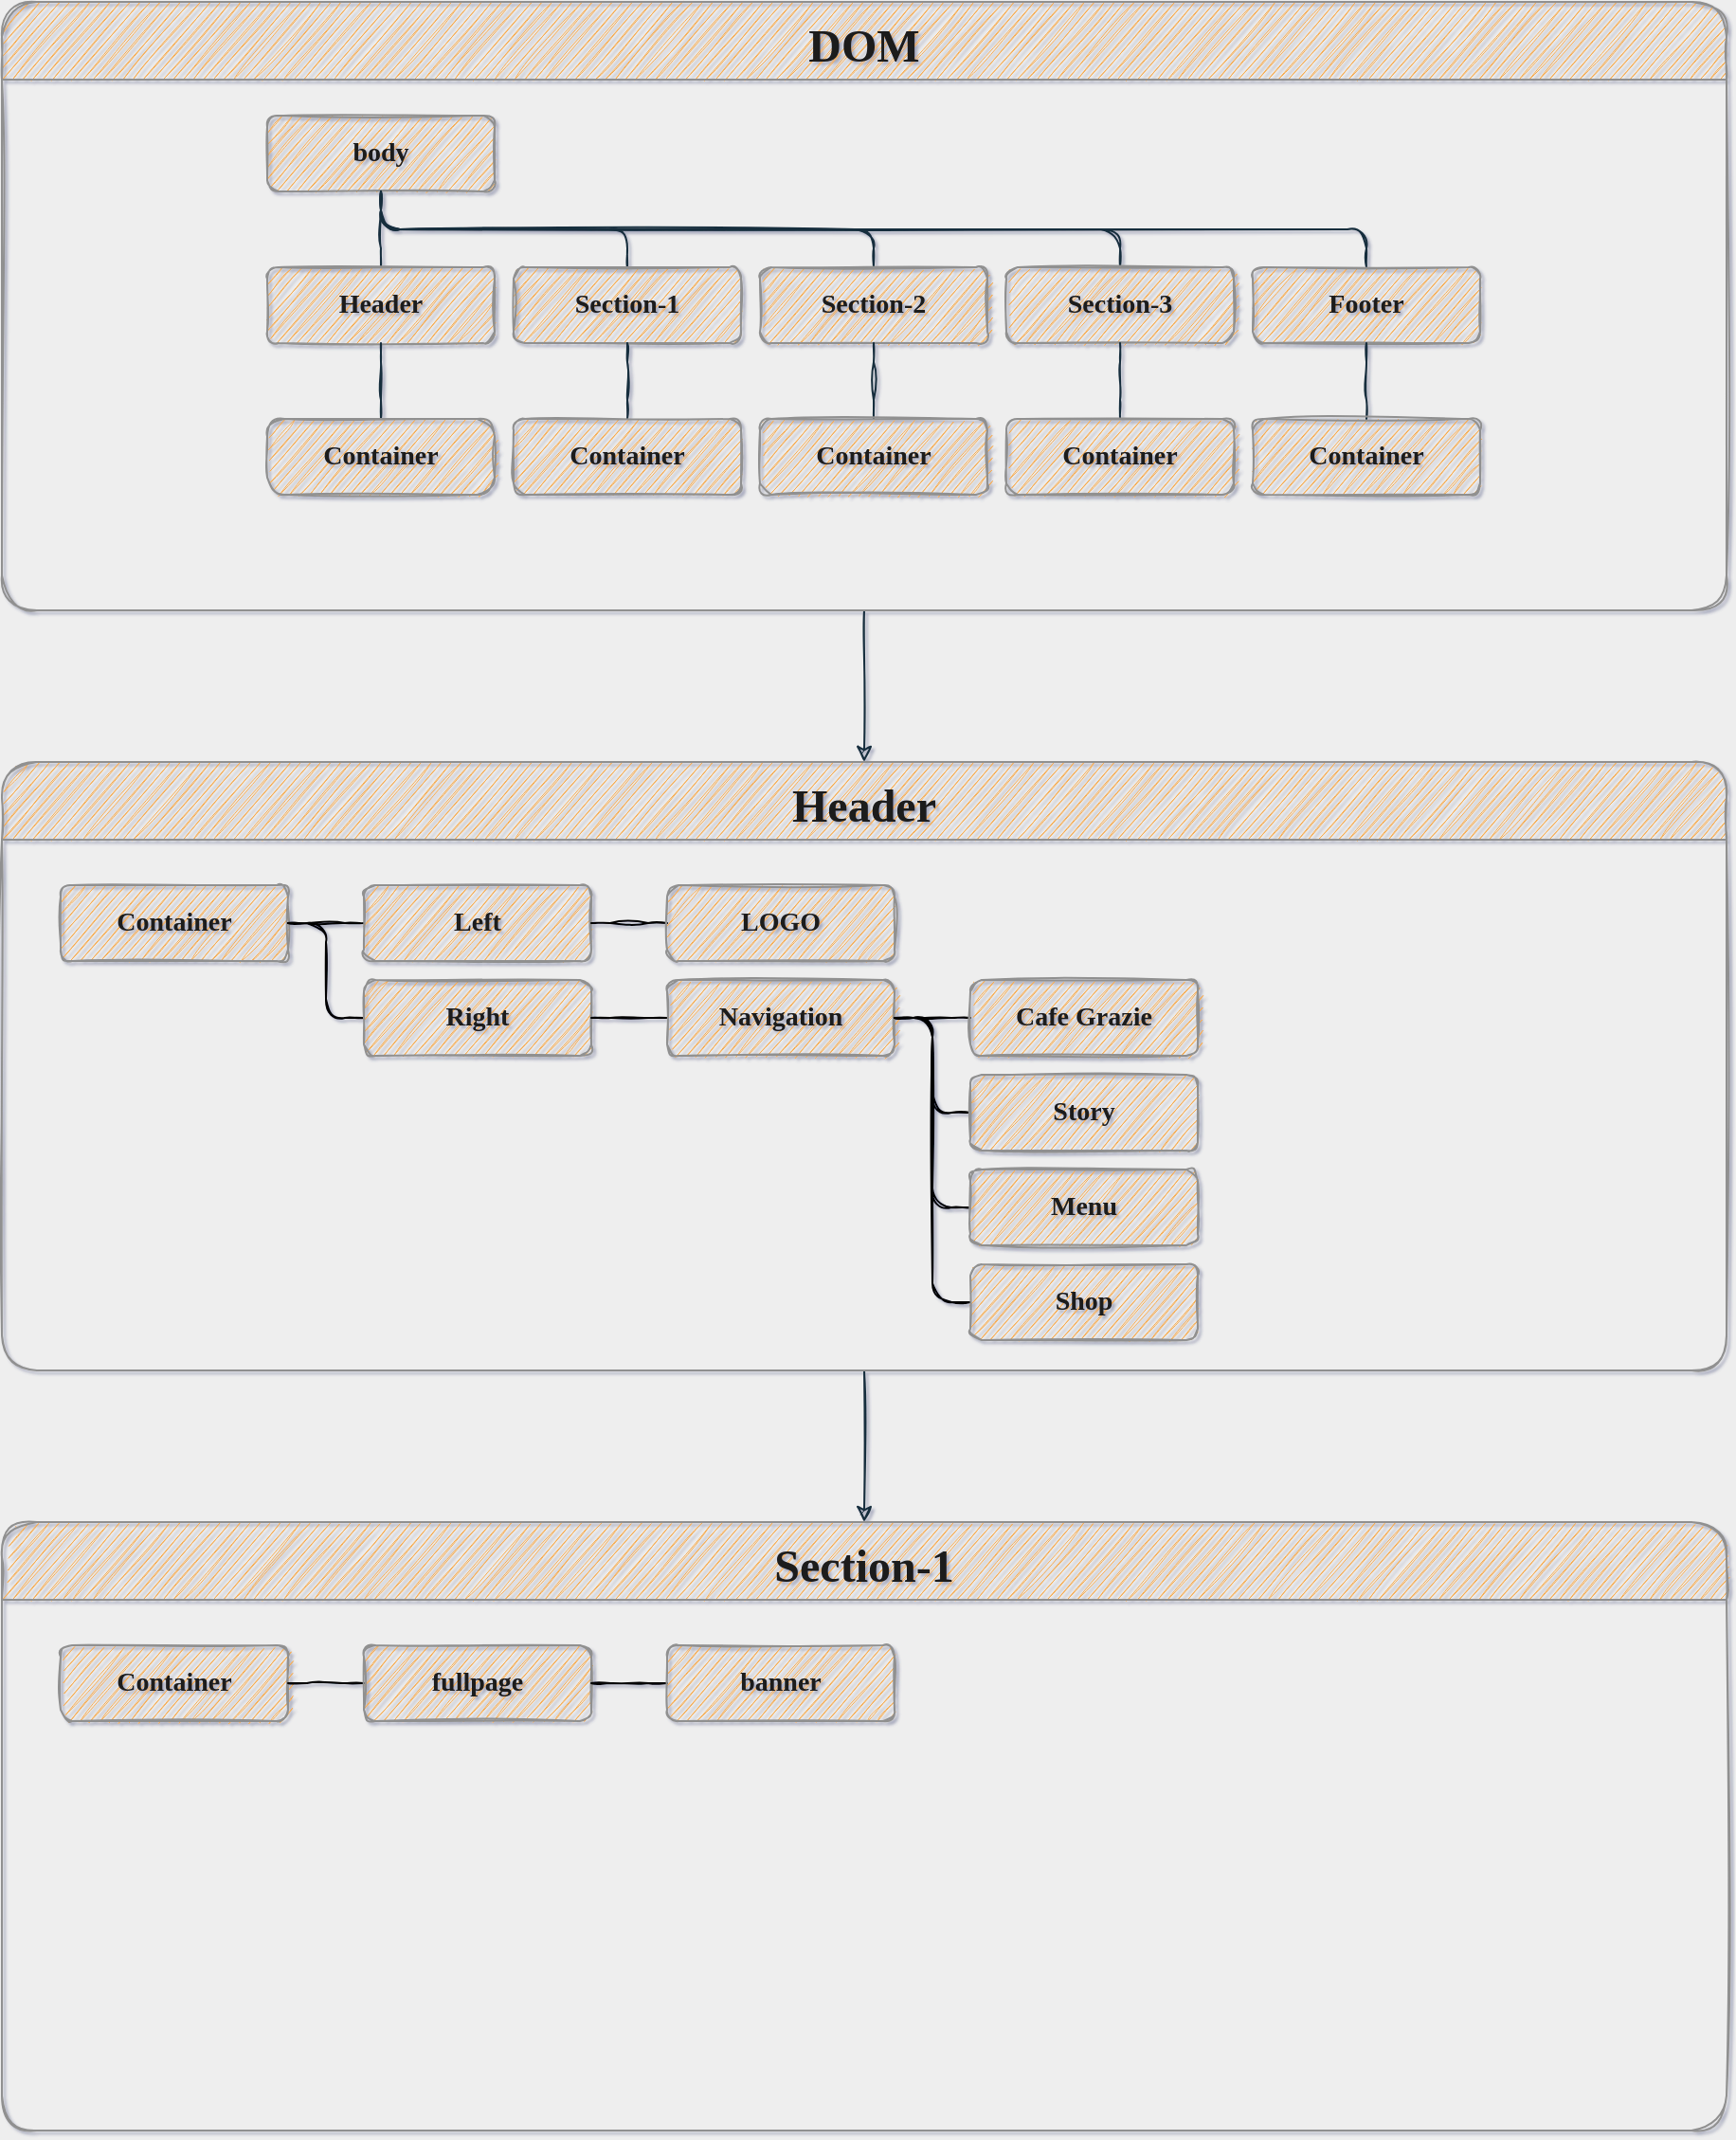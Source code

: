 <mxfile>
    <diagram id="wc02m7L-Qtvv-H7UF3Zc" name="Index.html">
        <mxGraphModel dx="639" dy="382" grid="0" gridSize="10" guides="1" tooltips="1" connect="1" arrows="1" fold="1" page="1" pageScale="1" pageWidth="1200" pageHeight="1920" background="#EEEEEE" math="0" shadow="1">
            <root>
                <mxCell id="0"/>
                <mxCell id="1" parent="0"/>
                <mxCell id="57" value="" style="edgeStyle=orthogonalEdgeStyle;curved=0;rounded=1;sketch=1;orthogonalLoop=1;jettySize=auto;html=1;fontFamily=Comic Sans MS;fontSize=14;fontColor=#1A1A1A;strokeColor=#182E3E;" edge="1" parent="1" source="2" target="35">
                    <mxGeometry relative="1" as="geometry"/>
                </mxCell>
                <mxCell id="2" value="DOM" style="swimlane;startSize=41;horizontal=1;containerType=tree;rounded=1;sketch=1;fillColor=#F5AB50;strokeColor=#909090;fontColor=#1A1A1A;fontFamily=Comic Sans MS;fontSize=24;spacing=0;" parent="1" vertex="1">
                    <mxGeometry x="36" y="46" width="910" height="321" as="geometry"/>
                </mxCell>
                <mxCell id="3" value="" style="edgeStyle=elbowEdgeStyle;elbow=vertical;startArrow=none;endArrow=none;sketch=1;labelBackgroundColor=#EEEEEE;strokeColor=#182E3E;fontColor=#1A1A1A;fontFamily=Comic Sans MS;fontSize=14;fontStyle=1" parent="2" source="4" target="5" edge="1">
                    <mxGeometry relative="1" as="geometry"/>
                </mxCell>
                <mxCell id="4" value="body" style="whiteSpace=wrap;html=1;treeFolding=1;treeMoving=1;newEdgeStyle={&quot;edgeStyle&quot;:&quot;elbowEdgeStyle&quot;,&quot;startArrow&quot;:&quot;none&quot;,&quot;endArrow&quot;:&quot;none&quot;};rounded=1;sketch=1;fillColor=#F5AB50;strokeColor=#909090;fontColor=#1A1A1A;fontFamily=Comic Sans MS;fontSize=14;fontStyle=1" parent="2" vertex="1">
                    <mxGeometry x="140" y="60" width="120" height="40" as="geometry"/>
                </mxCell>
                <mxCell id="5" value="Header" style="whiteSpace=wrap;html=1;treeFolding=1;treeMoving=1;newEdgeStyle={&quot;edgeStyle&quot;:&quot;elbowEdgeStyle&quot;,&quot;startArrow&quot;:&quot;none&quot;,&quot;endArrow&quot;:&quot;none&quot;};rounded=1;sketch=1;fillColor=#F5AB50;strokeColor=#909090;fontColor=#1A1A1A;fontFamily=Comic Sans MS;fontSize=14;fontStyle=1" parent="2" vertex="1">
                    <mxGeometry x="140" y="140" width="120" height="40" as="geometry"/>
                </mxCell>
                <mxCell id="7" value="" style="edgeStyle=elbowEdgeStyle;elbow=vertical;startArrow=none;endArrow=none;sketch=1;labelBackgroundColor=#EEEEEE;strokeColor=#182E3E;fontColor=#1A1A1A;fontFamily=Comic Sans MS;fontSize=14;fontStyle=1" parent="2" source="4" target="8" edge="1">
                    <mxGeometry relative="1" as="geometry">
                        <mxPoint x="274" y="148" as="sourcePoint"/>
                    </mxGeometry>
                </mxCell>
                <mxCell id="8" value="Section-1" style="whiteSpace=wrap;html=1;treeFolding=1;treeMoving=1;newEdgeStyle={&quot;edgeStyle&quot;:&quot;elbowEdgeStyle&quot;,&quot;startArrow&quot;:&quot;none&quot;,&quot;endArrow&quot;:&quot;none&quot;};rounded=1;sketch=1;fillColor=#F5AB50;strokeColor=#909090;fontColor=#1A1A1A;fontFamily=Comic Sans MS;fontSize=14;fontStyle=1" parent="2" vertex="1">
                    <mxGeometry x="270" y="140" width="120" height="40" as="geometry"/>
                </mxCell>
                <mxCell id="10" value="" style="edgeStyle=elbowEdgeStyle;elbow=vertical;startArrow=none;endArrow=none;sketch=1;labelBackgroundColor=#EEEEEE;strokeColor=#182E3E;fontColor=#1A1A1A;fontFamily=Comic Sans MS;fontSize=14;fontStyle=1" parent="2" source="4" target="11" edge="1">
                    <mxGeometry relative="1" as="geometry">
                        <mxPoint x="236" y="146" as="sourcePoint"/>
                    </mxGeometry>
                </mxCell>
                <mxCell id="11" value="Section-2" style="whiteSpace=wrap;html=1;treeFolding=1;treeMoving=1;newEdgeStyle={&quot;edgeStyle&quot;:&quot;elbowEdgeStyle&quot;,&quot;startArrow&quot;:&quot;none&quot;,&quot;endArrow&quot;:&quot;none&quot;};rounded=1;sketch=1;fillColor=#F5AB50;strokeColor=#909090;fontColor=#1A1A1A;fontFamily=Comic Sans MS;fontSize=14;fontStyle=1" parent="2" vertex="1">
                    <mxGeometry x="400" y="140" width="120" height="40" as="geometry"/>
                </mxCell>
                <mxCell id="12" value="" style="edgeStyle=elbowEdgeStyle;elbow=vertical;startArrow=none;endArrow=none;sketch=1;labelBackgroundColor=#EEEEEE;strokeColor=#182E3E;fontColor=#1A1A1A;fontFamily=Comic Sans MS;fontSize=14;fontStyle=1" parent="2" source="4" target="13" edge="1">
                    <mxGeometry relative="1" as="geometry">
                        <mxPoint x="236" y="146" as="sourcePoint"/>
                    </mxGeometry>
                </mxCell>
                <mxCell id="13" value="Section-3" style="whiteSpace=wrap;html=1;treeFolding=1;treeMoving=1;newEdgeStyle={&quot;edgeStyle&quot;:&quot;elbowEdgeStyle&quot;,&quot;startArrow&quot;:&quot;none&quot;,&quot;endArrow&quot;:&quot;none&quot;};rounded=1;sketch=1;fillColor=#F5AB50;strokeColor=#909090;fontColor=#1A1A1A;fontFamily=Comic Sans MS;fontSize=14;fontStyle=1" parent="2" vertex="1">
                    <mxGeometry x="530" y="140" width="120" height="40" as="geometry"/>
                </mxCell>
                <mxCell id="15" value="" style="edgeStyle=elbowEdgeStyle;elbow=vertical;startArrow=none;endArrow=none;sketch=1;labelBackgroundColor=#EEEEEE;strokeColor=#182E3E;fontColor=#1A1A1A;fontFamily=Comic Sans MS;fontSize=14;fontStyle=1" parent="2" source="4" target="16" edge="1">
                    <mxGeometry relative="1" as="geometry">
                        <mxPoint x="236" y="146" as="sourcePoint"/>
                    </mxGeometry>
                </mxCell>
                <mxCell id="16" value="Footer" style="whiteSpace=wrap;html=1;treeFolding=1;treeMoving=1;newEdgeStyle={&quot;edgeStyle&quot;:&quot;elbowEdgeStyle&quot;,&quot;startArrow&quot;:&quot;none&quot;,&quot;endArrow&quot;:&quot;none&quot;};rounded=1;sketch=1;fillColor=#F5AB50;strokeColor=#909090;fontColor=#1A1A1A;fontFamily=Comic Sans MS;fontSize=14;fontStyle=1" parent="2" vertex="1">
                    <mxGeometry x="660" y="140" width="120" height="40" as="geometry"/>
                </mxCell>
                <mxCell id="21" value="" style="edgeStyle=elbowEdgeStyle;elbow=vertical;startArrow=none;endArrow=none;sketch=1;labelBackgroundColor=#EEEEEE;strokeColor=#182E3E;fontColor=#1A1A1A;fontFamily=Comic Sans MS;fontSize=14;fontStyle=1" edge="1" target="22" source="5" parent="2">
                    <mxGeometry relative="1" as="geometry">
                        <mxPoint x="236" y="146" as="sourcePoint"/>
                    </mxGeometry>
                </mxCell>
                <mxCell id="22" value="Container" style="whiteSpace=wrap;html=1;treeFolding=1;treeMoving=1;newEdgeStyle={&quot;edgeStyle&quot;:&quot;elbowEdgeStyle&quot;,&quot;startArrow&quot;:&quot;none&quot;,&quot;endArrow&quot;:&quot;none&quot;};rounded=1;sketch=1;fillColor=#F5AB50;strokeColor=#909090;fontColor=#1A1A1A;arcSize=23;fontFamily=Comic Sans MS;fontSize=14;fontStyle=1" vertex="1" parent="2">
                    <mxGeometry x="140" y="220" width="120" height="40" as="geometry"/>
                </mxCell>
                <mxCell id="27" value="" style="edgeStyle=elbowEdgeStyle;elbow=vertical;startArrow=none;endArrow=none;sketch=1;labelBackgroundColor=#EEEEEE;strokeColor=#182E3E;fontColor=#1A1A1A;fontFamily=Comic Sans MS;fontSize=14;fontStyle=1" edge="1" target="28" source="8" parent="2">
                    <mxGeometry relative="1" as="geometry">
                        <mxPoint x="236" y="146" as="sourcePoint"/>
                    </mxGeometry>
                </mxCell>
                <mxCell id="28" value="Container" style="whiteSpace=wrap;html=1;treeFolding=1;treeMoving=1;newEdgeStyle={&quot;edgeStyle&quot;:&quot;elbowEdgeStyle&quot;,&quot;startArrow&quot;:&quot;none&quot;,&quot;endArrow&quot;:&quot;none&quot;};rounded=1;sketch=1;fillColor=#F5AB50;strokeColor=#909090;fontColor=#1A1A1A;fontFamily=Comic Sans MS;fontSize=14;fontStyle=1" vertex="1" parent="2">
                    <mxGeometry x="270" y="220" width="120" height="40" as="geometry"/>
                </mxCell>
                <mxCell id="29" value="" style="edgeStyle=elbowEdgeStyle;elbow=vertical;startArrow=none;endArrow=none;sketch=1;labelBackgroundColor=#EEEEEE;strokeColor=#182E3E;fontColor=#1A1A1A;fontFamily=Comic Sans MS;fontSize=14;fontStyle=1" edge="1" target="30" source="11" parent="2">
                    <mxGeometry relative="1" as="geometry">
                        <mxPoint x="236" y="146" as="sourcePoint"/>
                    </mxGeometry>
                </mxCell>
                <mxCell id="30" value="Container" style="whiteSpace=wrap;html=1;treeFolding=1;treeMoving=1;newEdgeStyle={&quot;edgeStyle&quot;:&quot;elbowEdgeStyle&quot;,&quot;startArrow&quot;:&quot;none&quot;,&quot;endArrow&quot;:&quot;none&quot;};rounded=1;sketch=1;fillColor=#F5AB50;strokeColor=#909090;fontColor=#1A1A1A;fontFamily=Comic Sans MS;fontSize=14;fontStyle=1" vertex="1" parent="2">
                    <mxGeometry x="400" y="220" width="120" height="40" as="geometry"/>
                </mxCell>
                <mxCell id="31" value="" style="edgeStyle=elbowEdgeStyle;elbow=vertical;startArrow=none;endArrow=none;sketch=1;labelBackgroundColor=#EEEEEE;strokeColor=#182E3E;fontColor=#1A1A1A;fontFamily=Comic Sans MS;fontSize=14;fontStyle=1" edge="1" target="32" source="13" parent="2">
                    <mxGeometry relative="1" as="geometry">
                        <mxPoint x="236" y="146" as="sourcePoint"/>
                    </mxGeometry>
                </mxCell>
                <mxCell id="32" value="Container" style="whiteSpace=wrap;html=1;treeFolding=1;treeMoving=1;newEdgeStyle={&quot;edgeStyle&quot;:&quot;elbowEdgeStyle&quot;,&quot;startArrow&quot;:&quot;none&quot;,&quot;endArrow&quot;:&quot;none&quot;};rounded=1;sketch=1;fillColor=#F5AB50;strokeColor=#909090;fontColor=#1A1A1A;fontFamily=Comic Sans MS;fontSize=14;fontStyle=1" vertex="1" parent="2">
                    <mxGeometry x="530" y="220" width="120" height="40" as="geometry"/>
                </mxCell>
                <mxCell id="33" value="" style="edgeStyle=elbowEdgeStyle;elbow=vertical;startArrow=none;endArrow=none;sketch=1;labelBackgroundColor=#EEEEEE;strokeColor=#182E3E;fontColor=#1A1A1A;fontFamily=Comic Sans MS;fontSize=14;fontStyle=1" edge="1" target="34" source="16" parent="2">
                    <mxGeometry relative="1" as="geometry">
                        <mxPoint x="236" y="146" as="sourcePoint"/>
                    </mxGeometry>
                </mxCell>
                <mxCell id="34" value="Container" style="whiteSpace=wrap;html=1;treeFolding=1;treeMoving=1;newEdgeStyle={&quot;edgeStyle&quot;:&quot;elbowEdgeStyle&quot;,&quot;startArrow&quot;:&quot;none&quot;,&quot;endArrow&quot;:&quot;none&quot;};rounded=1;sketch=1;fillColor=#F5AB50;strokeColor=#909090;fontColor=#1A1A1A;fontFamily=Comic Sans MS;fontSize=14;fontStyle=1" vertex="1" parent="2">
                    <mxGeometry x="660" y="220" width="120" height="40" as="geometry"/>
                </mxCell>
                <mxCell id="94" value="" style="edgeStyle=orthogonalEdgeStyle;curved=0;rounded=1;sketch=1;orthogonalLoop=1;jettySize=auto;html=1;fontFamily=Comic Sans MS;fontSize=14;fontColor=#1A1A1A;strokeColor=#182E3E;" edge="1" parent="1" source="35" target="76">
                    <mxGeometry relative="1" as="geometry"/>
                </mxCell>
                <mxCell id="35" value="Header" style="swimlane;startSize=41;horizontal=1;containerType=tree;rounded=1;sketch=1;fillColor=#F5AB50;strokeColor=#909090;fontColor=#1A1A1A;fontFamily=Comic Sans MS;fontSize=24;spacing=0;" vertex="1" parent="1">
                    <mxGeometry x="36" y="447" width="910" height="321" as="geometry"/>
                </mxCell>
                <mxCell id="37" value="Container" style="whiteSpace=wrap;html=1;treeFolding=1;treeMoving=1;newEdgeStyle={&quot;edgeStyle&quot;:&quot;elbowEdgeStyle&quot;,&quot;startArrow&quot;:&quot;none&quot;,&quot;endArrow&quot;:&quot;none&quot;};rounded=1;sketch=1;fillColor=#F5AB50;strokeColor=#909090;fontColor=#1A1A1A;fontFamily=Comic Sans MS;fontSize=14;fontStyle=1" vertex="1" parent="35">
                    <mxGeometry x="31" y="65" width="120" height="40" as="geometry"/>
                </mxCell>
                <mxCell id="60" value="" style="edgeStyle=elbowEdgeStyle;curved=0;rounded=1;sketch=1;orthogonalLoop=1;jettySize=auto;html=1;elbow=horizontal;startArrow=none;endArrow=none;" edge="1" source="37" target="61" parent="35">
                    <mxGeometry relative="1" as="geometry"/>
                </mxCell>
                <mxCell id="61" value="Left" style="whiteSpace=wrap;html=1;treeFolding=1;treeMoving=1;newEdgeStyle={&quot;edgeStyle&quot;:&quot;elbowEdgeStyle&quot;,&quot;startArrow&quot;:&quot;none&quot;,&quot;endArrow&quot;:&quot;none&quot;};rounded=1;sketch=1;fillColor=#F5AB50;strokeColor=#909090;fontColor=#1A1A1A;fontFamily=Comic Sans MS;fontSize=14;fontStyle=1" vertex="1" parent="35">
                    <mxGeometry x="191" y="65" width="120" height="40" as="geometry"/>
                </mxCell>
                <mxCell id="62" value="" style="edgeStyle=elbowEdgeStyle;curved=0;rounded=1;sketch=1;orthogonalLoop=1;jettySize=auto;html=1;elbow=horizontal;startArrow=none;endArrow=none;" edge="1" target="63" source="61" parent="35">
                    <mxGeometry relative="1" as="geometry">
                        <mxPoint x="187" y="532" as="sourcePoint"/>
                    </mxGeometry>
                </mxCell>
                <mxCell id="63" value="LOGO" style="whiteSpace=wrap;html=1;treeFolding=1;treeMoving=1;newEdgeStyle={&quot;edgeStyle&quot;:&quot;elbowEdgeStyle&quot;,&quot;startArrow&quot;:&quot;none&quot;,&quot;endArrow&quot;:&quot;none&quot;};rounded=1;sketch=1;fillColor=#F5AB50;strokeColor=#909090;fontColor=#1A1A1A;fontFamily=Comic Sans MS;fontSize=14;fontStyle=1" vertex="1" parent="35">
                    <mxGeometry x="351" y="65" width="120" height="40" as="geometry"/>
                </mxCell>
                <mxCell id="64" value="" style="edgeStyle=elbowEdgeStyle;curved=0;rounded=1;sketch=1;orthogonalLoop=1;jettySize=auto;html=1;elbow=horizontal;startArrow=none;endArrow=none;" edge="1" source="37" target="65" parent="35">
                    <mxGeometry relative="1" as="geometry"/>
                </mxCell>
                <mxCell id="65" value="Right" style="whiteSpace=wrap;html=1;treeFolding=1;treeMoving=1;newEdgeStyle={&quot;edgeStyle&quot;:&quot;elbowEdgeStyle&quot;,&quot;startArrow&quot;:&quot;none&quot;,&quot;endArrow&quot;:&quot;none&quot;};rounded=1;sketch=1;fillColor=#F5AB50;strokeColor=#909090;fontColor=#1A1A1A;fontFamily=Comic Sans MS;fontSize=14;fontStyle=1" vertex="1" parent="35">
                    <mxGeometry x="191" y="115" width="120" height="40" as="geometry"/>
                </mxCell>
                <mxCell id="66" value="" style="edgeStyle=elbowEdgeStyle;curved=0;rounded=1;sketch=1;orthogonalLoop=1;jettySize=auto;html=1;elbow=horizontal;startArrow=none;endArrow=none;" edge="1" target="67" source="65" parent="35">
                    <mxGeometry relative="1" as="geometry">
                        <mxPoint x="187" y="532" as="sourcePoint"/>
                    </mxGeometry>
                </mxCell>
                <mxCell id="67" value="Navigation" style="whiteSpace=wrap;html=1;treeFolding=1;treeMoving=1;newEdgeStyle={&quot;edgeStyle&quot;:&quot;elbowEdgeStyle&quot;,&quot;startArrow&quot;:&quot;none&quot;,&quot;endArrow&quot;:&quot;none&quot;};rounded=1;sketch=1;fillColor=#F5AB50;strokeColor=#909090;fontColor=#1A1A1A;fontFamily=Comic Sans MS;fontSize=14;fontStyle=1" vertex="1" parent="35">
                    <mxGeometry x="351" y="115" width="120" height="40" as="geometry"/>
                </mxCell>
                <mxCell id="68" value="" style="edgeStyle=elbowEdgeStyle;curved=0;rounded=1;sketch=1;orthogonalLoop=1;jettySize=auto;html=1;elbow=horizontal;startArrow=none;endArrow=none;" edge="1" target="69" source="67" parent="35">
                    <mxGeometry relative="1" as="geometry">
                        <mxPoint x="347" y="582" as="sourcePoint"/>
                    </mxGeometry>
                </mxCell>
                <mxCell id="69" value="Cafe Grazie" style="whiteSpace=wrap;html=1;treeFolding=1;treeMoving=1;newEdgeStyle={&quot;edgeStyle&quot;:&quot;elbowEdgeStyle&quot;,&quot;startArrow&quot;:&quot;none&quot;,&quot;endArrow&quot;:&quot;none&quot;};rounded=1;sketch=1;fillColor=#F5AB50;strokeColor=#909090;fontColor=#1A1A1A;fontFamily=Comic Sans MS;fontSize=14;fontStyle=1" vertex="1" parent="35">
                    <mxGeometry x="511" y="115" width="120" height="40" as="geometry"/>
                </mxCell>
                <mxCell id="70" value="" style="edgeStyle=elbowEdgeStyle;curved=0;rounded=1;sketch=1;orthogonalLoop=1;jettySize=auto;html=1;elbow=horizontal;startArrow=none;endArrow=none;" edge="1" target="71" source="67" parent="35">
                    <mxGeometry relative="1" as="geometry">
                        <mxPoint x="347" y="582" as="sourcePoint"/>
                    </mxGeometry>
                </mxCell>
                <mxCell id="71" value="Story" style="whiteSpace=wrap;html=1;treeFolding=1;treeMoving=1;newEdgeStyle={&quot;edgeStyle&quot;:&quot;elbowEdgeStyle&quot;,&quot;startArrow&quot;:&quot;none&quot;,&quot;endArrow&quot;:&quot;none&quot;};rounded=1;sketch=1;fillColor=#F5AB50;strokeColor=#909090;fontColor=#1A1A1A;fontFamily=Comic Sans MS;fontSize=14;fontStyle=1" vertex="1" parent="35">
                    <mxGeometry x="511" y="165" width="120" height="40" as="geometry"/>
                </mxCell>
                <mxCell id="72" value="" style="edgeStyle=elbowEdgeStyle;curved=0;rounded=1;sketch=1;orthogonalLoop=1;jettySize=auto;html=1;elbow=horizontal;startArrow=none;endArrow=none;" edge="1" target="73" source="67" parent="35">
                    <mxGeometry relative="1" as="geometry">
                        <mxPoint x="347" y="582" as="sourcePoint"/>
                    </mxGeometry>
                </mxCell>
                <mxCell id="73" value="Menu" style="whiteSpace=wrap;html=1;treeFolding=1;treeMoving=1;newEdgeStyle={&quot;edgeStyle&quot;:&quot;elbowEdgeStyle&quot;,&quot;startArrow&quot;:&quot;none&quot;,&quot;endArrow&quot;:&quot;none&quot;};rounded=1;sketch=1;fillColor=#F5AB50;strokeColor=#909090;fontColor=#1A1A1A;fontFamily=Comic Sans MS;fontSize=14;fontStyle=1" vertex="1" parent="35">
                    <mxGeometry x="511" y="215" width="120" height="40" as="geometry"/>
                </mxCell>
                <mxCell id="74" value="" style="edgeStyle=elbowEdgeStyle;curved=0;rounded=1;sketch=1;orthogonalLoop=1;jettySize=auto;html=1;elbow=horizontal;startArrow=none;endArrow=none;" edge="1" target="75" source="67" parent="35">
                    <mxGeometry relative="1" as="geometry">
                        <mxPoint x="347" y="582" as="sourcePoint"/>
                    </mxGeometry>
                </mxCell>
                <mxCell id="75" value="Shop" style="whiteSpace=wrap;html=1;treeFolding=1;treeMoving=1;newEdgeStyle={&quot;edgeStyle&quot;:&quot;elbowEdgeStyle&quot;,&quot;startArrow&quot;:&quot;none&quot;,&quot;endArrow&quot;:&quot;none&quot;};rounded=1;sketch=1;fillColor=#F5AB50;strokeColor=#909090;fontColor=#1A1A1A;fontFamily=Comic Sans MS;fontSize=14;fontStyle=1" vertex="1" parent="35">
                    <mxGeometry x="511" y="265" width="120" height="40" as="geometry"/>
                </mxCell>
                <mxCell id="76" value="Section-1" style="swimlane;startSize=41;horizontal=1;containerType=tree;rounded=1;sketch=1;fillColor=#F5AB50;strokeColor=#909090;fontColor=#1A1A1A;fontFamily=Comic Sans MS;fontSize=24;spacing=0;" vertex="1" parent="1">
                    <mxGeometry x="36" y="848" width="910" height="321" as="geometry"/>
                </mxCell>
                <mxCell id="77" value="Container" style="whiteSpace=wrap;html=1;treeFolding=1;treeMoving=1;newEdgeStyle={&quot;edgeStyle&quot;:&quot;elbowEdgeStyle&quot;,&quot;startArrow&quot;:&quot;none&quot;,&quot;endArrow&quot;:&quot;none&quot;};rounded=1;sketch=1;fillColor=#F5AB50;strokeColor=#909090;fontColor=#1A1A1A;fontFamily=Comic Sans MS;fontSize=14;fontStyle=1" vertex="1" parent="76">
                    <mxGeometry x="31" y="65" width="120" height="40" as="geometry"/>
                </mxCell>
                <mxCell id="78" value="" style="edgeStyle=elbowEdgeStyle;curved=0;rounded=1;sketch=1;orthogonalLoop=1;jettySize=auto;html=1;elbow=horizontal;startArrow=none;endArrow=none;" edge="1" parent="76" source="77" target="79">
                    <mxGeometry relative="1" as="geometry"/>
                </mxCell>
                <mxCell id="79" value="fullpage" style="whiteSpace=wrap;html=1;treeFolding=1;treeMoving=1;newEdgeStyle={&quot;edgeStyle&quot;:&quot;elbowEdgeStyle&quot;,&quot;startArrow&quot;:&quot;none&quot;,&quot;endArrow&quot;:&quot;none&quot;};rounded=1;sketch=1;fillColor=#F5AB50;strokeColor=#909090;fontColor=#1A1A1A;fontFamily=Comic Sans MS;fontSize=14;fontStyle=1" vertex="1" parent="76">
                    <mxGeometry x="191" y="65" width="120" height="40" as="geometry"/>
                </mxCell>
                <mxCell id="80" value="" style="edgeStyle=elbowEdgeStyle;curved=0;rounded=1;sketch=1;orthogonalLoop=1;jettySize=auto;html=1;elbow=horizontal;startArrow=none;endArrow=none;" edge="1" parent="76" source="79" target="81">
                    <mxGeometry relative="1" as="geometry">
                        <mxPoint x="187" y="532" as="sourcePoint"/>
                    </mxGeometry>
                </mxCell>
                <mxCell id="81" value="banner" style="whiteSpace=wrap;html=1;treeFolding=1;treeMoving=1;newEdgeStyle={&quot;edgeStyle&quot;:&quot;elbowEdgeStyle&quot;,&quot;startArrow&quot;:&quot;none&quot;,&quot;endArrow&quot;:&quot;none&quot;};rounded=1;sketch=1;fillColor=#F5AB50;strokeColor=#909090;fontColor=#1A1A1A;fontFamily=Comic Sans MS;fontSize=14;fontStyle=1" vertex="1" parent="76">
                    <mxGeometry x="351" y="65" width="120" height="40" as="geometry"/>
                </mxCell>
            </root>
        </mxGraphModel>
    </diagram>
</mxfile>